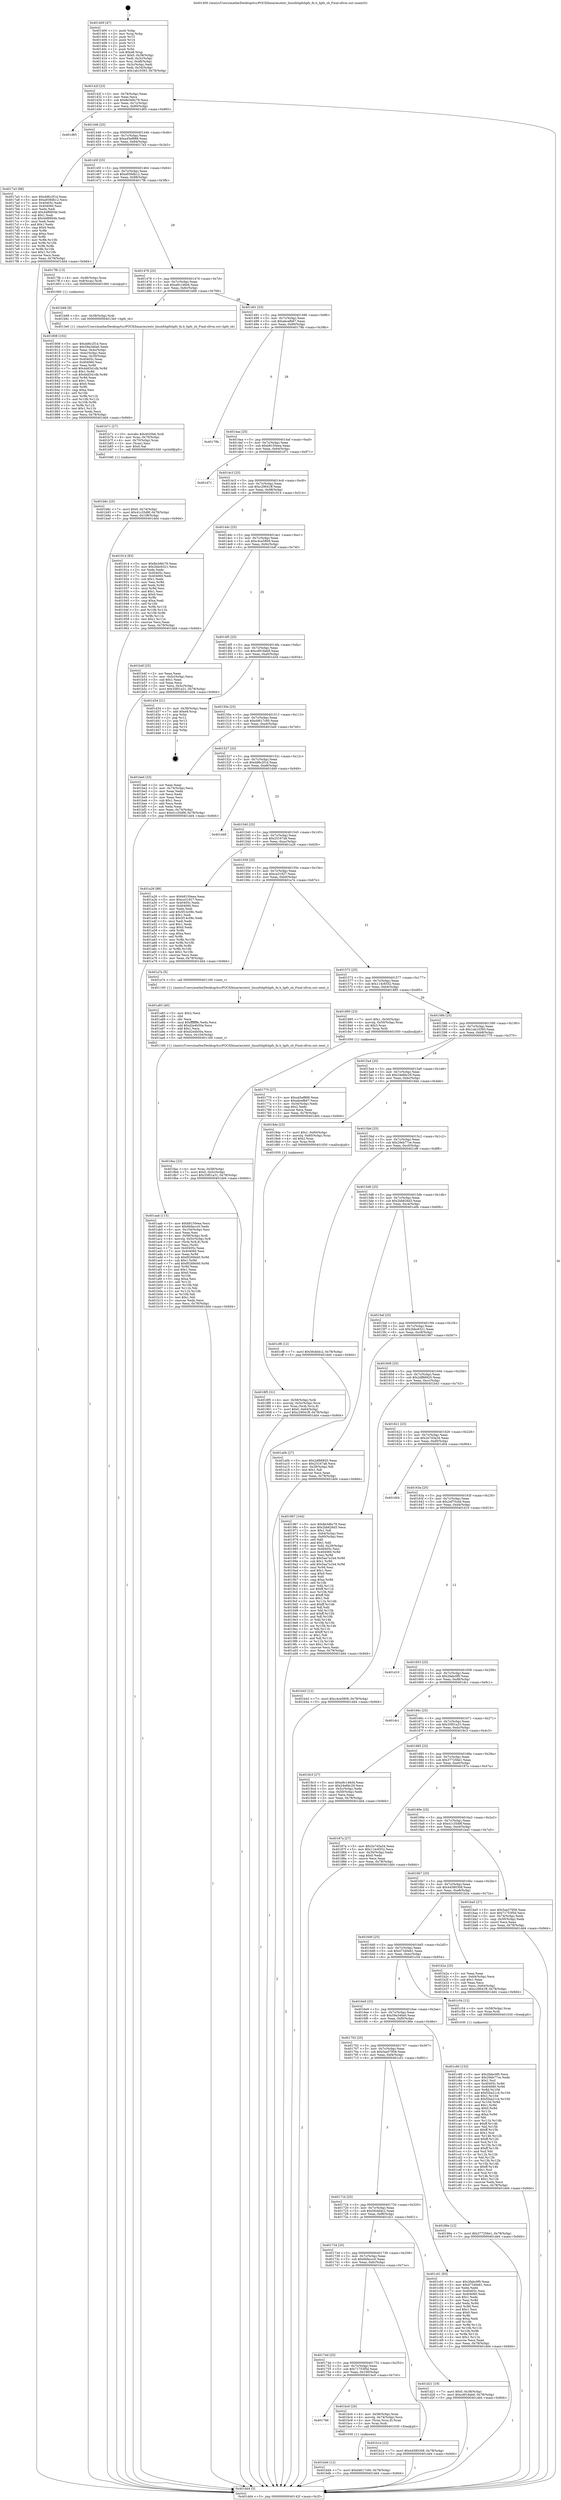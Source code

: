 digraph "0x401400" {
  label = "0x401400 (/mnt/c/Users/mathe/Desktop/tcc/POCII/binaries/extr_linuxfshpfshpfs_fn.h_hpfs_sb_Final-ollvm.out::main(0))"
  labelloc = "t"
  node[shape=record]

  Entry [label="",width=0.3,height=0.3,shape=circle,fillcolor=black,style=filled]
  "0x40142f" [label="{
     0x40142f [23]\l
     | [instrs]\l
     &nbsp;&nbsp;0x40142f \<+3\>: mov -0x78(%rbp),%eax\l
     &nbsp;&nbsp;0x401432 \<+2\>: mov %eax,%ecx\l
     &nbsp;&nbsp;0x401434 \<+6\>: sub $0x8e3d6c79,%ecx\l
     &nbsp;&nbsp;0x40143a \<+3\>: mov %eax,-0x7c(%rbp)\l
     &nbsp;&nbsp;0x40143d \<+3\>: mov %ecx,-0x80(%rbp)\l
     &nbsp;&nbsp;0x401440 \<+6\>: je 0000000000401d65 \<main+0x965\>\l
  }"]
  "0x401d65" [label="{
     0x401d65\l
  }", style=dashed]
  "0x401446" [label="{
     0x401446 [25]\l
     | [instrs]\l
     &nbsp;&nbsp;0x401446 \<+5\>: jmp 000000000040144b \<main+0x4b\>\l
     &nbsp;&nbsp;0x40144b \<+3\>: mov -0x7c(%rbp),%eax\l
     &nbsp;&nbsp;0x40144e \<+5\>: sub $0xa45ef888,%eax\l
     &nbsp;&nbsp;0x401453 \<+6\>: mov %eax,-0x84(%rbp)\l
     &nbsp;&nbsp;0x401459 \<+6\>: je 00000000004017a3 \<main+0x3a3\>\l
  }"]
  Exit [label="",width=0.3,height=0.3,shape=circle,fillcolor=black,style=filled,peripheries=2]
  "0x4017a3" [label="{
     0x4017a3 [88]\l
     | [instrs]\l
     &nbsp;&nbsp;0x4017a3 \<+5\>: mov $0xdd6c2f1d,%eax\l
     &nbsp;&nbsp;0x4017a8 \<+5\>: mov $0xa939db12,%ecx\l
     &nbsp;&nbsp;0x4017ad \<+7\>: mov 0x40405c,%edx\l
     &nbsp;&nbsp;0x4017b4 \<+7\>: mov 0x404060,%esi\l
     &nbsp;&nbsp;0x4017bb \<+2\>: mov %edx,%edi\l
     &nbsp;&nbsp;0x4017bd \<+6\>: add $0x44f6804b,%edi\l
     &nbsp;&nbsp;0x4017c3 \<+3\>: sub $0x1,%edi\l
     &nbsp;&nbsp;0x4017c6 \<+6\>: sub $0x44f6804b,%edi\l
     &nbsp;&nbsp;0x4017cc \<+3\>: imul %edi,%edx\l
     &nbsp;&nbsp;0x4017cf \<+3\>: and $0x1,%edx\l
     &nbsp;&nbsp;0x4017d2 \<+3\>: cmp $0x0,%edx\l
     &nbsp;&nbsp;0x4017d5 \<+4\>: sete %r8b\l
     &nbsp;&nbsp;0x4017d9 \<+3\>: cmp $0xa,%esi\l
     &nbsp;&nbsp;0x4017dc \<+4\>: setl %r9b\l
     &nbsp;&nbsp;0x4017e0 \<+3\>: mov %r8b,%r10b\l
     &nbsp;&nbsp;0x4017e3 \<+3\>: and %r9b,%r10b\l
     &nbsp;&nbsp;0x4017e6 \<+3\>: xor %r9b,%r8b\l
     &nbsp;&nbsp;0x4017e9 \<+3\>: or %r8b,%r10b\l
     &nbsp;&nbsp;0x4017ec \<+4\>: test $0x1,%r10b\l
     &nbsp;&nbsp;0x4017f0 \<+3\>: cmovne %ecx,%eax\l
     &nbsp;&nbsp;0x4017f3 \<+3\>: mov %eax,-0x78(%rbp)\l
     &nbsp;&nbsp;0x4017f6 \<+5\>: jmp 0000000000401dd4 \<main+0x9d4\>\l
  }"]
  "0x40145f" [label="{
     0x40145f [25]\l
     | [instrs]\l
     &nbsp;&nbsp;0x40145f \<+5\>: jmp 0000000000401464 \<main+0x64\>\l
     &nbsp;&nbsp;0x401464 \<+3\>: mov -0x7c(%rbp),%eax\l
     &nbsp;&nbsp;0x401467 \<+5\>: sub $0xa939db12,%eax\l
     &nbsp;&nbsp;0x40146c \<+6\>: mov %eax,-0x88(%rbp)\l
     &nbsp;&nbsp;0x401472 \<+6\>: je 00000000004017fb \<main+0x3fb\>\l
  }"]
  "0x401c60" [label="{
     0x401c60 [152]\l
     | [instrs]\l
     &nbsp;&nbsp;0x401c60 \<+5\>: mov $0x2fabc0f0,%ecx\l
     &nbsp;&nbsp;0x401c65 \<+5\>: mov $0x29eb77ce,%edx\l
     &nbsp;&nbsp;0x401c6a \<+3\>: mov $0x1,%sil\l
     &nbsp;&nbsp;0x401c6d \<+8\>: mov 0x40405c,%r8d\l
     &nbsp;&nbsp;0x401c75 \<+8\>: mov 0x404060,%r9d\l
     &nbsp;&nbsp;0x401c7d \<+3\>: mov %r8d,%r10d\l
     &nbsp;&nbsp;0x401c80 \<+7\>: add $0xf2ba21c4,%r10d\l
     &nbsp;&nbsp;0x401c87 \<+4\>: sub $0x1,%r10d\l
     &nbsp;&nbsp;0x401c8b \<+7\>: sub $0xf2ba21c4,%r10d\l
     &nbsp;&nbsp;0x401c92 \<+4\>: imul %r10d,%r8d\l
     &nbsp;&nbsp;0x401c96 \<+4\>: and $0x1,%r8d\l
     &nbsp;&nbsp;0x401c9a \<+4\>: cmp $0x0,%r8d\l
     &nbsp;&nbsp;0x401c9e \<+4\>: sete %r11b\l
     &nbsp;&nbsp;0x401ca2 \<+4\>: cmp $0xa,%r9d\l
     &nbsp;&nbsp;0x401ca6 \<+3\>: setl %bl\l
     &nbsp;&nbsp;0x401ca9 \<+3\>: mov %r11b,%r14b\l
     &nbsp;&nbsp;0x401cac \<+4\>: xor $0xff,%r14b\l
     &nbsp;&nbsp;0x401cb0 \<+3\>: mov %bl,%r15b\l
     &nbsp;&nbsp;0x401cb3 \<+4\>: xor $0xff,%r15b\l
     &nbsp;&nbsp;0x401cb7 \<+4\>: xor $0x1,%sil\l
     &nbsp;&nbsp;0x401cbb \<+3\>: mov %r14b,%r12b\l
     &nbsp;&nbsp;0x401cbe \<+4\>: and $0xff,%r12b\l
     &nbsp;&nbsp;0x401cc2 \<+3\>: and %sil,%r11b\l
     &nbsp;&nbsp;0x401cc5 \<+3\>: mov %r15b,%r13b\l
     &nbsp;&nbsp;0x401cc8 \<+4\>: and $0xff,%r13b\l
     &nbsp;&nbsp;0x401ccc \<+3\>: and %sil,%bl\l
     &nbsp;&nbsp;0x401ccf \<+3\>: or %r11b,%r12b\l
     &nbsp;&nbsp;0x401cd2 \<+3\>: or %bl,%r13b\l
     &nbsp;&nbsp;0x401cd5 \<+3\>: xor %r13b,%r12b\l
     &nbsp;&nbsp;0x401cd8 \<+3\>: or %r15b,%r14b\l
     &nbsp;&nbsp;0x401cdb \<+4\>: xor $0xff,%r14b\l
     &nbsp;&nbsp;0x401cdf \<+4\>: or $0x1,%sil\l
     &nbsp;&nbsp;0x401ce3 \<+3\>: and %sil,%r14b\l
     &nbsp;&nbsp;0x401ce6 \<+3\>: or %r14b,%r12b\l
     &nbsp;&nbsp;0x401ce9 \<+4\>: test $0x1,%r12b\l
     &nbsp;&nbsp;0x401ced \<+3\>: cmovne %edx,%ecx\l
     &nbsp;&nbsp;0x401cf0 \<+3\>: mov %ecx,-0x78(%rbp)\l
     &nbsp;&nbsp;0x401cf3 \<+5\>: jmp 0000000000401dd4 \<main+0x9d4\>\l
  }"]
  "0x4017fb" [label="{
     0x4017fb [13]\l
     | [instrs]\l
     &nbsp;&nbsp;0x4017fb \<+4\>: mov -0x48(%rbp),%rax\l
     &nbsp;&nbsp;0x4017ff \<+4\>: mov 0x8(%rax),%rdi\l
     &nbsp;&nbsp;0x401803 \<+5\>: call 0000000000401060 \<atoi@plt\>\l
     | [calls]\l
     &nbsp;&nbsp;0x401060 \{1\} (unknown)\l
  }"]
  "0x401478" [label="{
     0x401478 [25]\l
     | [instrs]\l
     &nbsp;&nbsp;0x401478 \<+5\>: jmp 000000000040147d \<main+0x7d\>\l
     &nbsp;&nbsp;0x40147d \<+3\>: mov -0x7c(%rbp),%eax\l
     &nbsp;&nbsp;0x401480 \<+5\>: sub $0xa9c146d4,%eax\l
     &nbsp;&nbsp;0x401485 \<+6\>: mov %eax,-0x8c(%rbp)\l
     &nbsp;&nbsp;0x40148b \<+6\>: je 0000000000401b68 \<main+0x768\>\l
  }"]
  "0x401bd4" [label="{
     0x401bd4 [12]\l
     | [instrs]\l
     &nbsp;&nbsp;0x401bd4 \<+7\>: movl $0xd4617c60,-0x78(%rbp)\l
     &nbsp;&nbsp;0x401bdb \<+5\>: jmp 0000000000401dd4 \<main+0x9d4\>\l
  }"]
  "0x401b68" [label="{
     0x401b68 [9]\l
     | [instrs]\l
     &nbsp;&nbsp;0x401b68 \<+4\>: mov -0x58(%rbp),%rdi\l
     &nbsp;&nbsp;0x401b6c \<+5\>: call 00000000004013e0 \<hpfs_sb\>\l
     | [calls]\l
     &nbsp;&nbsp;0x4013e0 \{1\} (/mnt/c/Users/mathe/Desktop/tcc/POCII/binaries/extr_linuxfshpfshpfs_fn.h_hpfs_sb_Final-ollvm.out::hpfs_sb)\l
  }"]
  "0x401491" [label="{
     0x401491 [25]\l
     | [instrs]\l
     &nbsp;&nbsp;0x401491 \<+5\>: jmp 0000000000401496 \<main+0x96\>\l
     &nbsp;&nbsp;0x401496 \<+3\>: mov -0x7c(%rbp),%eax\l
     &nbsp;&nbsp;0x401499 \<+5\>: sub $0xabcefb67,%eax\l
     &nbsp;&nbsp;0x40149e \<+6\>: mov %eax,-0x90(%rbp)\l
     &nbsp;&nbsp;0x4014a4 \<+6\>: je 000000000040178b \<main+0x38b\>\l
  }"]
  "0x401766" [label="{
     0x401766\l
  }", style=dashed]
  "0x40178b" [label="{
     0x40178b\l
  }", style=dashed]
  "0x4014aa" [label="{
     0x4014aa [25]\l
     | [instrs]\l
     &nbsp;&nbsp;0x4014aa \<+5\>: jmp 00000000004014af \<main+0xaf\>\l
     &nbsp;&nbsp;0x4014af \<+3\>: mov -0x7c(%rbp),%eax\l
     &nbsp;&nbsp;0x4014b2 \<+5\>: sub $0xb8150eea,%eax\l
     &nbsp;&nbsp;0x4014b7 \<+6\>: mov %eax,-0x94(%rbp)\l
     &nbsp;&nbsp;0x4014bd \<+6\>: je 0000000000401d71 \<main+0x971\>\l
  }"]
  "0x401bc0" [label="{
     0x401bc0 [20]\l
     | [instrs]\l
     &nbsp;&nbsp;0x401bc0 \<+4\>: mov -0x58(%rbp),%rax\l
     &nbsp;&nbsp;0x401bc4 \<+4\>: movslq -0x74(%rbp),%rcx\l
     &nbsp;&nbsp;0x401bc8 \<+4\>: mov (%rax,%rcx,8),%rax\l
     &nbsp;&nbsp;0x401bcc \<+3\>: mov %rax,%rdi\l
     &nbsp;&nbsp;0x401bcf \<+5\>: call 0000000000401030 \<free@plt\>\l
     | [calls]\l
     &nbsp;&nbsp;0x401030 \{1\} (unknown)\l
  }"]
  "0x401d71" [label="{
     0x401d71\l
  }", style=dashed]
  "0x4014c3" [label="{
     0x4014c3 [25]\l
     | [instrs]\l
     &nbsp;&nbsp;0x4014c3 \<+5\>: jmp 00000000004014c8 \<main+0xc8\>\l
     &nbsp;&nbsp;0x4014c8 \<+3\>: mov -0x7c(%rbp),%eax\l
     &nbsp;&nbsp;0x4014cb \<+5\>: sub $0xc29041ff,%eax\l
     &nbsp;&nbsp;0x4014d0 \<+6\>: mov %eax,-0x98(%rbp)\l
     &nbsp;&nbsp;0x4014d6 \<+6\>: je 0000000000401914 \<main+0x514\>\l
  }"]
  "0x401b8c" [label="{
     0x401b8c [25]\l
     | [instrs]\l
     &nbsp;&nbsp;0x401b8c \<+7\>: movl $0x0,-0x74(%rbp)\l
     &nbsp;&nbsp;0x401b93 \<+7\>: movl $0x41c35d9f,-0x78(%rbp)\l
     &nbsp;&nbsp;0x401b9a \<+6\>: mov %eax,-0x108(%rbp)\l
     &nbsp;&nbsp;0x401ba0 \<+5\>: jmp 0000000000401dd4 \<main+0x9d4\>\l
  }"]
  "0x401914" [label="{
     0x401914 [83]\l
     | [instrs]\l
     &nbsp;&nbsp;0x401914 \<+5\>: mov $0x8e3d6c79,%eax\l
     &nbsp;&nbsp;0x401919 \<+5\>: mov $0x2bbc6321,%ecx\l
     &nbsp;&nbsp;0x40191e \<+2\>: xor %edx,%edx\l
     &nbsp;&nbsp;0x401920 \<+7\>: mov 0x40405c,%esi\l
     &nbsp;&nbsp;0x401927 \<+7\>: mov 0x404060,%edi\l
     &nbsp;&nbsp;0x40192e \<+3\>: sub $0x1,%edx\l
     &nbsp;&nbsp;0x401931 \<+3\>: mov %esi,%r8d\l
     &nbsp;&nbsp;0x401934 \<+3\>: add %edx,%r8d\l
     &nbsp;&nbsp;0x401937 \<+4\>: imul %r8d,%esi\l
     &nbsp;&nbsp;0x40193b \<+3\>: and $0x1,%esi\l
     &nbsp;&nbsp;0x40193e \<+3\>: cmp $0x0,%esi\l
     &nbsp;&nbsp;0x401941 \<+4\>: sete %r9b\l
     &nbsp;&nbsp;0x401945 \<+3\>: cmp $0xa,%edi\l
     &nbsp;&nbsp;0x401948 \<+4\>: setl %r10b\l
     &nbsp;&nbsp;0x40194c \<+3\>: mov %r9b,%r11b\l
     &nbsp;&nbsp;0x40194f \<+3\>: and %r10b,%r11b\l
     &nbsp;&nbsp;0x401952 \<+3\>: xor %r10b,%r9b\l
     &nbsp;&nbsp;0x401955 \<+3\>: or %r9b,%r11b\l
     &nbsp;&nbsp;0x401958 \<+4\>: test $0x1,%r11b\l
     &nbsp;&nbsp;0x40195c \<+3\>: cmovne %ecx,%eax\l
     &nbsp;&nbsp;0x40195f \<+3\>: mov %eax,-0x78(%rbp)\l
     &nbsp;&nbsp;0x401962 \<+5\>: jmp 0000000000401dd4 \<main+0x9d4\>\l
  }"]
  "0x4014dc" [label="{
     0x4014dc [25]\l
     | [instrs]\l
     &nbsp;&nbsp;0x4014dc \<+5\>: jmp 00000000004014e1 \<main+0xe1\>\l
     &nbsp;&nbsp;0x4014e1 \<+3\>: mov -0x7c(%rbp),%eax\l
     &nbsp;&nbsp;0x4014e4 \<+5\>: sub $0xc4ce5809,%eax\l
     &nbsp;&nbsp;0x4014e9 \<+6\>: mov %eax,-0x9c(%rbp)\l
     &nbsp;&nbsp;0x4014ef \<+6\>: je 0000000000401b4f \<main+0x74f\>\l
  }"]
  "0x401b71" [label="{
     0x401b71 [27]\l
     | [instrs]\l
     &nbsp;&nbsp;0x401b71 \<+10\>: movabs $0x4020b6,%rdi\l
     &nbsp;&nbsp;0x401b7b \<+4\>: mov %rax,-0x70(%rbp)\l
     &nbsp;&nbsp;0x401b7f \<+4\>: mov -0x70(%rbp),%rax\l
     &nbsp;&nbsp;0x401b83 \<+2\>: mov (%rax),%esi\l
     &nbsp;&nbsp;0x401b85 \<+2\>: mov $0x0,%al\l
     &nbsp;&nbsp;0x401b87 \<+5\>: call 0000000000401040 \<printf@plt\>\l
     | [calls]\l
     &nbsp;&nbsp;0x401040 \{1\} (unknown)\l
  }"]
  "0x401b4f" [label="{
     0x401b4f [25]\l
     | [instrs]\l
     &nbsp;&nbsp;0x401b4f \<+2\>: xor %eax,%eax\l
     &nbsp;&nbsp;0x401b51 \<+3\>: mov -0x5c(%rbp),%ecx\l
     &nbsp;&nbsp;0x401b54 \<+3\>: sub $0x1,%eax\l
     &nbsp;&nbsp;0x401b57 \<+2\>: sub %eax,%ecx\l
     &nbsp;&nbsp;0x401b59 \<+3\>: mov %ecx,-0x5c(%rbp)\l
     &nbsp;&nbsp;0x401b5c \<+7\>: movl $0x35f01a31,-0x78(%rbp)\l
     &nbsp;&nbsp;0x401b63 \<+5\>: jmp 0000000000401dd4 \<main+0x9d4\>\l
  }"]
  "0x4014f5" [label="{
     0x4014f5 [25]\l
     | [instrs]\l
     &nbsp;&nbsp;0x4014f5 \<+5\>: jmp 00000000004014fa \<main+0xfa\>\l
     &nbsp;&nbsp;0x4014fa \<+3\>: mov -0x7c(%rbp),%eax\l
     &nbsp;&nbsp;0x4014fd \<+5\>: sub $0xcd918ab9,%eax\l
     &nbsp;&nbsp;0x401502 \<+6\>: mov %eax,-0xa0(%rbp)\l
     &nbsp;&nbsp;0x401508 \<+6\>: je 0000000000401d34 \<main+0x934\>\l
  }"]
  "0x40174d" [label="{
     0x40174d [25]\l
     | [instrs]\l
     &nbsp;&nbsp;0x40174d \<+5\>: jmp 0000000000401752 \<main+0x352\>\l
     &nbsp;&nbsp;0x401752 \<+3\>: mov -0x7c(%rbp),%eax\l
     &nbsp;&nbsp;0x401755 \<+5\>: sub $0x71753f5d,%eax\l
     &nbsp;&nbsp;0x40175a \<+6\>: mov %eax,-0x100(%rbp)\l
     &nbsp;&nbsp;0x401760 \<+6\>: je 0000000000401bc0 \<main+0x7c0\>\l
  }"]
  "0x401d34" [label="{
     0x401d34 [21]\l
     | [instrs]\l
     &nbsp;&nbsp;0x401d34 \<+3\>: mov -0x38(%rbp),%eax\l
     &nbsp;&nbsp;0x401d37 \<+7\>: add $0xe8,%rsp\l
     &nbsp;&nbsp;0x401d3e \<+1\>: pop %rbx\l
     &nbsp;&nbsp;0x401d3f \<+2\>: pop %r12\l
     &nbsp;&nbsp;0x401d41 \<+2\>: pop %r13\l
     &nbsp;&nbsp;0x401d43 \<+2\>: pop %r14\l
     &nbsp;&nbsp;0x401d45 \<+2\>: pop %r15\l
     &nbsp;&nbsp;0x401d47 \<+1\>: pop %rbp\l
     &nbsp;&nbsp;0x401d48 \<+1\>: ret\l
  }"]
  "0x40150e" [label="{
     0x40150e [25]\l
     | [instrs]\l
     &nbsp;&nbsp;0x40150e \<+5\>: jmp 0000000000401513 \<main+0x113\>\l
     &nbsp;&nbsp;0x401513 \<+3\>: mov -0x7c(%rbp),%eax\l
     &nbsp;&nbsp;0x401516 \<+5\>: sub $0xd4617c60,%eax\l
     &nbsp;&nbsp;0x40151b \<+6\>: mov %eax,-0xa4(%rbp)\l
     &nbsp;&nbsp;0x401521 \<+6\>: je 0000000000401be0 \<main+0x7e0\>\l
  }"]
  "0x401b1e" [label="{
     0x401b1e [12]\l
     | [instrs]\l
     &nbsp;&nbsp;0x401b1e \<+7\>: movl $0x44580308,-0x78(%rbp)\l
     &nbsp;&nbsp;0x401b25 \<+5\>: jmp 0000000000401dd4 \<main+0x9d4\>\l
  }"]
  "0x401be0" [label="{
     0x401be0 [33]\l
     | [instrs]\l
     &nbsp;&nbsp;0x401be0 \<+2\>: xor %eax,%eax\l
     &nbsp;&nbsp;0x401be2 \<+3\>: mov -0x74(%rbp),%ecx\l
     &nbsp;&nbsp;0x401be5 \<+2\>: mov %eax,%edx\l
     &nbsp;&nbsp;0x401be7 \<+2\>: sub %ecx,%edx\l
     &nbsp;&nbsp;0x401be9 \<+2\>: mov %eax,%ecx\l
     &nbsp;&nbsp;0x401beb \<+3\>: sub $0x1,%ecx\l
     &nbsp;&nbsp;0x401bee \<+2\>: add %ecx,%edx\l
     &nbsp;&nbsp;0x401bf0 \<+2\>: sub %edx,%eax\l
     &nbsp;&nbsp;0x401bf2 \<+3\>: mov %eax,-0x74(%rbp)\l
     &nbsp;&nbsp;0x401bf5 \<+7\>: movl $0x41c35d9f,-0x78(%rbp)\l
     &nbsp;&nbsp;0x401bfc \<+5\>: jmp 0000000000401dd4 \<main+0x9d4\>\l
  }"]
  "0x401527" [label="{
     0x401527 [25]\l
     | [instrs]\l
     &nbsp;&nbsp;0x401527 \<+5\>: jmp 000000000040152c \<main+0x12c\>\l
     &nbsp;&nbsp;0x40152c \<+3\>: mov -0x7c(%rbp),%eax\l
     &nbsp;&nbsp;0x40152f \<+5\>: sub $0xdd6c2f1d,%eax\l
     &nbsp;&nbsp;0x401534 \<+6\>: mov %eax,-0xa8(%rbp)\l
     &nbsp;&nbsp;0x40153a \<+6\>: je 0000000000401d49 \<main+0x949\>\l
  }"]
  "0x401734" [label="{
     0x401734 [25]\l
     | [instrs]\l
     &nbsp;&nbsp;0x401734 \<+5\>: jmp 0000000000401739 \<main+0x339\>\l
     &nbsp;&nbsp;0x401739 \<+3\>: mov -0x7c(%rbp),%eax\l
     &nbsp;&nbsp;0x40173c \<+5\>: sub $0x6bfaccc0,%eax\l
     &nbsp;&nbsp;0x401741 \<+6\>: mov %eax,-0xfc(%rbp)\l
     &nbsp;&nbsp;0x401747 \<+6\>: je 0000000000401b1e \<main+0x71e\>\l
  }"]
  "0x401d49" [label="{
     0x401d49\l
  }", style=dashed]
  "0x401540" [label="{
     0x401540 [25]\l
     | [instrs]\l
     &nbsp;&nbsp;0x401540 \<+5\>: jmp 0000000000401545 \<main+0x145\>\l
     &nbsp;&nbsp;0x401545 \<+3\>: mov -0x7c(%rbp),%eax\l
     &nbsp;&nbsp;0x401548 \<+5\>: sub $0x25167a8,%eax\l
     &nbsp;&nbsp;0x40154d \<+6\>: mov %eax,-0xac(%rbp)\l
     &nbsp;&nbsp;0x401553 \<+6\>: je 0000000000401a26 \<main+0x626\>\l
  }"]
  "0x401d21" [label="{
     0x401d21 [19]\l
     | [instrs]\l
     &nbsp;&nbsp;0x401d21 \<+7\>: movl $0x0,-0x38(%rbp)\l
     &nbsp;&nbsp;0x401d28 \<+7\>: movl $0xcd918ab9,-0x78(%rbp)\l
     &nbsp;&nbsp;0x401d2f \<+5\>: jmp 0000000000401dd4 \<main+0x9d4\>\l
  }"]
  "0x401a26" [label="{
     0x401a26 [88]\l
     | [instrs]\l
     &nbsp;&nbsp;0x401a26 \<+5\>: mov $0xb8150eea,%eax\l
     &nbsp;&nbsp;0x401a2b \<+5\>: mov $0xca31927,%ecx\l
     &nbsp;&nbsp;0x401a30 \<+7\>: mov 0x40405c,%edx\l
     &nbsp;&nbsp;0x401a37 \<+7\>: mov 0x404060,%esi\l
     &nbsp;&nbsp;0x401a3e \<+2\>: mov %edx,%edi\l
     &nbsp;&nbsp;0x401a40 \<+6\>: add $0x5f14c08c,%edi\l
     &nbsp;&nbsp;0x401a46 \<+3\>: sub $0x1,%edi\l
     &nbsp;&nbsp;0x401a49 \<+6\>: sub $0x5f14c08c,%edi\l
     &nbsp;&nbsp;0x401a4f \<+3\>: imul %edi,%edx\l
     &nbsp;&nbsp;0x401a52 \<+3\>: and $0x1,%edx\l
     &nbsp;&nbsp;0x401a55 \<+3\>: cmp $0x0,%edx\l
     &nbsp;&nbsp;0x401a58 \<+4\>: sete %r8b\l
     &nbsp;&nbsp;0x401a5c \<+3\>: cmp $0xa,%esi\l
     &nbsp;&nbsp;0x401a5f \<+4\>: setl %r9b\l
     &nbsp;&nbsp;0x401a63 \<+3\>: mov %r8b,%r10b\l
     &nbsp;&nbsp;0x401a66 \<+3\>: and %r9b,%r10b\l
     &nbsp;&nbsp;0x401a69 \<+3\>: xor %r9b,%r8b\l
     &nbsp;&nbsp;0x401a6c \<+3\>: or %r8b,%r10b\l
     &nbsp;&nbsp;0x401a6f \<+4\>: test $0x1,%r10b\l
     &nbsp;&nbsp;0x401a73 \<+3\>: cmovne %ecx,%eax\l
     &nbsp;&nbsp;0x401a76 \<+3\>: mov %eax,-0x78(%rbp)\l
     &nbsp;&nbsp;0x401a79 \<+5\>: jmp 0000000000401dd4 \<main+0x9d4\>\l
  }"]
  "0x401559" [label="{
     0x401559 [25]\l
     | [instrs]\l
     &nbsp;&nbsp;0x401559 \<+5\>: jmp 000000000040155e \<main+0x15e\>\l
     &nbsp;&nbsp;0x40155e \<+3\>: mov -0x7c(%rbp),%eax\l
     &nbsp;&nbsp;0x401561 \<+5\>: sub $0xca31927,%eax\l
     &nbsp;&nbsp;0x401566 \<+6\>: mov %eax,-0xb0(%rbp)\l
     &nbsp;&nbsp;0x40156c \<+6\>: je 0000000000401a7e \<main+0x67e\>\l
  }"]
  "0x40171b" [label="{
     0x40171b [25]\l
     | [instrs]\l
     &nbsp;&nbsp;0x40171b \<+5\>: jmp 0000000000401720 \<main+0x320\>\l
     &nbsp;&nbsp;0x401720 \<+3\>: mov -0x7c(%rbp),%eax\l
     &nbsp;&nbsp;0x401723 \<+5\>: sub $0x5fcdd4c2,%eax\l
     &nbsp;&nbsp;0x401728 \<+6\>: mov %eax,-0xf8(%rbp)\l
     &nbsp;&nbsp;0x40172e \<+6\>: je 0000000000401d21 \<main+0x921\>\l
  }"]
  "0x401a7e" [label="{
     0x401a7e [5]\l
     | [instrs]\l
     &nbsp;&nbsp;0x401a7e \<+5\>: call 0000000000401160 \<next_i\>\l
     | [calls]\l
     &nbsp;&nbsp;0x401160 \{1\} (/mnt/c/Users/mathe/Desktop/tcc/POCII/binaries/extr_linuxfshpfshpfs_fn.h_hpfs_sb_Final-ollvm.out::next_i)\l
  }"]
  "0x401572" [label="{
     0x401572 [25]\l
     | [instrs]\l
     &nbsp;&nbsp;0x401572 \<+5\>: jmp 0000000000401577 \<main+0x177\>\l
     &nbsp;&nbsp;0x401577 \<+3\>: mov -0x7c(%rbp),%eax\l
     &nbsp;&nbsp;0x40157a \<+5\>: sub $0x114c6552,%eax\l
     &nbsp;&nbsp;0x40157f \<+6\>: mov %eax,-0xb4(%rbp)\l
     &nbsp;&nbsp;0x401585 \<+6\>: je 0000000000401895 \<main+0x495\>\l
  }"]
  "0x401c01" [label="{
     0x401c01 [83]\l
     | [instrs]\l
     &nbsp;&nbsp;0x401c01 \<+5\>: mov $0x2fabc0f0,%eax\l
     &nbsp;&nbsp;0x401c06 \<+5\>: mov $0x47340e61,%ecx\l
     &nbsp;&nbsp;0x401c0b \<+2\>: xor %edx,%edx\l
     &nbsp;&nbsp;0x401c0d \<+7\>: mov 0x40405c,%esi\l
     &nbsp;&nbsp;0x401c14 \<+7\>: mov 0x404060,%edi\l
     &nbsp;&nbsp;0x401c1b \<+3\>: sub $0x1,%edx\l
     &nbsp;&nbsp;0x401c1e \<+3\>: mov %esi,%r8d\l
     &nbsp;&nbsp;0x401c21 \<+3\>: add %edx,%r8d\l
     &nbsp;&nbsp;0x401c24 \<+4\>: imul %r8d,%esi\l
     &nbsp;&nbsp;0x401c28 \<+3\>: and $0x1,%esi\l
     &nbsp;&nbsp;0x401c2b \<+3\>: cmp $0x0,%esi\l
     &nbsp;&nbsp;0x401c2e \<+4\>: sete %r9b\l
     &nbsp;&nbsp;0x401c32 \<+3\>: cmp $0xa,%edi\l
     &nbsp;&nbsp;0x401c35 \<+4\>: setl %r10b\l
     &nbsp;&nbsp;0x401c39 \<+3\>: mov %r9b,%r11b\l
     &nbsp;&nbsp;0x401c3c \<+3\>: and %r10b,%r11b\l
     &nbsp;&nbsp;0x401c3f \<+3\>: xor %r10b,%r9b\l
     &nbsp;&nbsp;0x401c42 \<+3\>: or %r9b,%r11b\l
     &nbsp;&nbsp;0x401c45 \<+4\>: test $0x1,%r11b\l
     &nbsp;&nbsp;0x401c49 \<+3\>: cmovne %ecx,%eax\l
     &nbsp;&nbsp;0x401c4c \<+3\>: mov %eax,-0x78(%rbp)\l
     &nbsp;&nbsp;0x401c4f \<+5\>: jmp 0000000000401dd4 \<main+0x9d4\>\l
  }"]
  "0x401895" [label="{
     0x401895 [23]\l
     | [instrs]\l
     &nbsp;&nbsp;0x401895 \<+7\>: movl $0x1,-0x50(%rbp)\l
     &nbsp;&nbsp;0x40189c \<+4\>: movslq -0x50(%rbp),%rax\l
     &nbsp;&nbsp;0x4018a0 \<+4\>: shl $0x3,%rax\l
     &nbsp;&nbsp;0x4018a4 \<+3\>: mov %rax,%rdi\l
     &nbsp;&nbsp;0x4018a7 \<+5\>: call 0000000000401050 \<malloc@plt\>\l
     | [calls]\l
     &nbsp;&nbsp;0x401050 \{1\} (unknown)\l
  }"]
  "0x40158b" [label="{
     0x40158b [25]\l
     | [instrs]\l
     &nbsp;&nbsp;0x40158b \<+5\>: jmp 0000000000401590 \<main+0x190\>\l
     &nbsp;&nbsp;0x401590 \<+3\>: mov -0x7c(%rbp),%eax\l
     &nbsp;&nbsp;0x401593 \<+5\>: sub $0x1ab10393,%eax\l
     &nbsp;&nbsp;0x401598 \<+6\>: mov %eax,-0xb8(%rbp)\l
     &nbsp;&nbsp;0x40159e \<+6\>: je 0000000000401770 \<main+0x370\>\l
  }"]
  "0x401aab" [label="{
     0x401aab [115]\l
     | [instrs]\l
     &nbsp;&nbsp;0x401aab \<+5\>: mov $0xb8150eea,%ecx\l
     &nbsp;&nbsp;0x401ab0 \<+5\>: mov $0x6bfaccc0,%edx\l
     &nbsp;&nbsp;0x401ab5 \<+6\>: mov -0x104(%rbp),%esi\l
     &nbsp;&nbsp;0x401abb \<+3\>: imul %eax,%esi\l
     &nbsp;&nbsp;0x401abe \<+4\>: mov -0x58(%rbp),%rdi\l
     &nbsp;&nbsp;0x401ac2 \<+4\>: movslq -0x5c(%rbp),%r8\l
     &nbsp;&nbsp;0x401ac6 \<+4\>: mov (%rdi,%r8,8),%rdi\l
     &nbsp;&nbsp;0x401aca \<+2\>: mov %esi,(%rdi)\l
     &nbsp;&nbsp;0x401acc \<+7\>: mov 0x40405c,%eax\l
     &nbsp;&nbsp;0x401ad3 \<+7\>: mov 0x404060,%esi\l
     &nbsp;&nbsp;0x401ada \<+3\>: mov %eax,%r9d\l
     &nbsp;&nbsp;0x401add \<+7\>: sub $0xf0269d40,%r9d\l
     &nbsp;&nbsp;0x401ae4 \<+4\>: sub $0x1,%r9d\l
     &nbsp;&nbsp;0x401ae8 \<+7\>: add $0xf0269d40,%r9d\l
     &nbsp;&nbsp;0x401aef \<+4\>: imul %r9d,%eax\l
     &nbsp;&nbsp;0x401af3 \<+3\>: and $0x1,%eax\l
     &nbsp;&nbsp;0x401af6 \<+3\>: cmp $0x0,%eax\l
     &nbsp;&nbsp;0x401af9 \<+4\>: sete %r10b\l
     &nbsp;&nbsp;0x401afd \<+3\>: cmp $0xa,%esi\l
     &nbsp;&nbsp;0x401b00 \<+4\>: setl %r11b\l
     &nbsp;&nbsp;0x401b04 \<+3\>: mov %r10b,%bl\l
     &nbsp;&nbsp;0x401b07 \<+3\>: and %r11b,%bl\l
     &nbsp;&nbsp;0x401b0a \<+3\>: xor %r11b,%r10b\l
     &nbsp;&nbsp;0x401b0d \<+3\>: or %r10b,%bl\l
     &nbsp;&nbsp;0x401b10 \<+3\>: test $0x1,%bl\l
     &nbsp;&nbsp;0x401b13 \<+3\>: cmovne %edx,%ecx\l
     &nbsp;&nbsp;0x401b16 \<+3\>: mov %ecx,-0x78(%rbp)\l
     &nbsp;&nbsp;0x401b19 \<+5\>: jmp 0000000000401dd4 \<main+0x9d4\>\l
  }"]
  "0x401770" [label="{
     0x401770 [27]\l
     | [instrs]\l
     &nbsp;&nbsp;0x401770 \<+5\>: mov $0xa45ef888,%eax\l
     &nbsp;&nbsp;0x401775 \<+5\>: mov $0xabcefb67,%ecx\l
     &nbsp;&nbsp;0x40177a \<+3\>: mov -0x34(%rbp),%edx\l
     &nbsp;&nbsp;0x40177d \<+3\>: cmp $0x2,%edx\l
     &nbsp;&nbsp;0x401780 \<+3\>: cmovne %ecx,%eax\l
     &nbsp;&nbsp;0x401783 \<+3\>: mov %eax,-0x78(%rbp)\l
     &nbsp;&nbsp;0x401786 \<+5\>: jmp 0000000000401dd4 \<main+0x9d4\>\l
  }"]
  "0x4015a4" [label="{
     0x4015a4 [25]\l
     | [instrs]\l
     &nbsp;&nbsp;0x4015a4 \<+5\>: jmp 00000000004015a9 \<main+0x1a9\>\l
     &nbsp;&nbsp;0x4015a9 \<+3\>: mov -0x7c(%rbp),%eax\l
     &nbsp;&nbsp;0x4015ac \<+5\>: sub $0x24e6bc29,%eax\l
     &nbsp;&nbsp;0x4015b1 \<+6\>: mov %eax,-0xbc(%rbp)\l
     &nbsp;&nbsp;0x4015b7 \<+6\>: je 00000000004018de \<main+0x4de\>\l
  }"]
  "0x401dd4" [label="{
     0x401dd4 [5]\l
     | [instrs]\l
     &nbsp;&nbsp;0x401dd4 \<+5\>: jmp 000000000040142f \<main+0x2f\>\l
  }"]
  "0x401400" [label="{
     0x401400 [47]\l
     | [instrs]\l
     &nbsp;&nbsp;0x401400 \<+1\>: push %rbp\l
     &nbsp;&nbsp;0x401401 \<+3\>: mov %rsp,%rbp\l
     &nbsp;&nbsp;0x401404 \<+2\>: push %r15\l
     &nbsp;&nbsp;0x401406 \<+2\>: push %r14\l
     &nbsp;&nbsp;0x401408 \<+2\>: push %r13\l
     &nbsp;&nbsp;0x40140a \<+2\>: push %r12\l
     &nbsp;&nbsp;0x40140c \<+1\>: push %rbx\l
     &nbsp;&nbsp;0x40140d \<+7\>: sub $0xe8,%rsp\l
     &nbsp;&nbsp;0x401414 \<+7\>: movl $0x0,-0x38(%rbp)\l
     &nbsp;&nbsp;0x40141b \<+3\>: mov %edi,-0x3c(%rbp)\l
     &nbsp;&nbsp;0x40141e \<+4\>: mov %rsi,-0x48(%rbp)\l
     &nbsp;&nbsp;0x401422 \<+3\>: mov -0x3c(%rbp),%edi\l
     &nbsp;&nbsp;0x401425 \<+3\>: mov %edi,-0x34(%rbp)\l
     &nbsp;&nbsp;0x401428 \<+7\>: movl $0x1ab10393,-0x78(%rbp)\l
  }"]
  "0x401808" [label="{
     0x401808 [102]\l
     | [instrs]\l
     &nbsp;&nbsp;0x401808 \<+5\>: mov $0xdd6c2f1d,%ecx\l
     &nbsp;&nbsp;0x40180d \<+5\>: mov $0x59a346a0,%edx\l
     &nbsp;&nbsp;0x401812 \<+3\>: mov %eax,-0x4c(%rbp)\l
     &nbsp;&nbsp;0x401815 \<+3\>: mov -0x4c(%rbp),%eax\l
     &nbsp;&nbsp;0x401818 \<+3\>: mov %eax,-0x30(%rbp)\l
     &nbsp;&nbsp;0x40181b \<+7\>: mov 0x40405c,%eax\l
     &nbsp;&nbsp;0x401822 \<+7\>: mov 0x404060,%esi\l
     &nbsp;&nbsp;0x401829 \<+3\>: mov %eax,%r8d\l
     &nbsp;&nbsp;0x40182c \<+7\>: add $0x4dd341db,%r8d\l
     &nbsp;&nbsp;0x401833 \<+4\>: sub $0x1,%r8d\l
     &nbsp;&nbsp;0x401837 \<+7\>: sub $0x4dd341db,%r8d\l
     &nbsp;&nbsp;0x40183e \<+4\>: imul %r8d,%eax\l
     &nbsp;&nbsp;0x401842 \<+3\>: and $0x1,%eax\l
     &nbsp;&nbsp;0x401845 \<+3\>: cmp $0x0,%eax\l
     &nbsp;&nbsp;0x401848 \<+4\>: sete %r9b\l
     &nbsp;&nbsp;0x40184c \<+3\>: cmp $0xa,%esi\l
     &nbsp;&nbsp;0x40184f \<+4\>: setl %r10b\l
     &nbsp;&nbsp;0x401853 \<+3\>: mov %r9b,%r11b\l
     &nbsp;&nbsp;0x401856 \<+3\>: and %r10b,%r11b\l
     &nbsp;&nbsp;0x401859 \<+3\>: xor %r10b,%r9b\l
     &nbsp;&nbsp;0x40185c \<+3\>: or %r9b,%r11b\l
     &nbsp;&nbsp;0x40185f \<+4\>: test $0x1,%r11b\l
     &nbsp;&nbsp;0x401863 \<+3\>: cmovne %edx,%ecx\l
     &nbsp;&nbsp;0x401866 \<+3\>: mov %ecx,-0x78(%rbp)\l
     &nbsp;&nbsp;0x401869 \<+5\>: jmp 0000000000401dd4 \<main+0x9d4\>\l
  }"]
  "0x401a83" [label="{
     0x401a83 [40]\l
     | [instrs]\l
     &nbsp;&nbsp;0x401a83 \<+5\>: mov $0x2,%ecx\l
     &nbsp;&nbsp;0x401a88 \<+1\>: cltd\l
     &nbsp;&nbsp;0x401a89 \<+2\>: idiv %ecx\l
     &nbsp;&nbsp;0x401a8b \<+6\>: imul $0xfffffffe,%edx,%ecx\l
     &nbsp;&nbsp;0x401a91 \<+6\>: add $0xd2e4b50a,%ecx\l
     &nbsp;&nbsp;0x401a97 \<+3\>: add $0x1,%ecx\l
     &nbsp;&nbsp;0x401a9a \<+6\>: sub $0xd2e4b50a,%ecx\l
     &nbsp;&nbsp;0x401aa0 \<+6\>: mov %ecx,-0x104(%rbp)\l
     &nbsp;&nbsp;0x401aa6 \<+5\>: call 0000000000401160 \<next_i\>\l
     | [calls]\l
     &nbsp;&nbsp;0x401160 \{1\} (/mnt/c/Users/mathe/Desktop/tcc/POCII/binaries/extr_linuxfshpfshpfs_fn.h_hpfs_sb_Final-ollvm.out::next_i)\l
  }"]
  "0x4018de" [label="{
     0x4018de [23]\l
     | [instrs]\l
     &nbsp;&nbsp;0x4018de \<+7\>: movl $0x1,-0x60(%rbp)\l
     &nbsp;&nbsp;0x4018e5 \<+4\>: movslq -0x60(%rbp),%rax\l
     &nbsp;&nbsp;0x4018e9 \<+4\>: shl $0x2,%rax\l
     &nbsp;&nbsp;0x4018ed \<+3\>: mov %rax,%rdi\l
     &nbsp;&nbsp;0x4018f0 \<+5\>: call 0000000000401050 \<malloc@plt\>\l
     | [calls]\l
     &nbsp;&nbsp;0x401050 \{1\} (unknown)\l
  }"]
  "0x4015bd" [label="{
     0x4015bd [25]\l
     | [instrs]\l
     &nbsp;&nbsp;0x4015bd \<+5\>: jmp 00000000004015c2 \<main+0x1c2\>\l
     &nbsp;&nbsp;0x4015c2 \<+3\>: mov -0x7c(%rbp),%eax\l
     &nbsp;&nbsp;0x4015c5 \<+5\>: sub $0x29eb77ce,%eax\l
     &nbsp;&nbsp;0x4015ca \<+6\>: mov %eax,-0xc0(%rbp)\l
     &nbsp;&nbsp;0x4015d0 \<+6\>: je 0000000000401cf8 \<main+0x8f8\>\l
  }"]
  "0x4018f5" [label="{
     0x4018f5 [31]\l
     | [instrs]\l
     &nbsp;&nbsp;0x4018f5 \<+4\>: mov -0x58(%rbp),%rdi\l
     &nbsp;&nbsp;0x4018f9 \<+4\>: movslq -0x5c(%rbp),%rcx\l
     &nbsp;&nbsp;0x4018fd \<+4\>: mov %rax,(%rdi,%rcx,8)\l
     &nbsp;&nbsp;0x401901 \<+7\>: movl $0x0,-0x64(%rbp)\l
     &nbsp;&nbsp;0x401908 \<+7\>: movl $0xc29041ff,-0x78(%rbp)\l
     &nbsp;&nbsp;0x40190f \<+5\>: jmp 0000000000401dd4 \<main+0x9d4\>\l
  }"]
  "0x401cf8" [label="{
     0x401cf8 [12]\l
     | [instrs]\l
     &nbsp;&nbsp;0x401cf8 \<+7\>: movl $0x5fcdd4c2,-0x78(%rbp)\l
     &nbsp;&nbsp;0x401cff \<+5\>: jmp 0000000000401dd4 \<main+0x9d4\>\l
  }"]
  "0x4015d6" [label="{
     0x4015d6 [25]\l
     | [instrs]\l
     &nbsp;&nbsp;0x4015d6 \<+5\>: jmp 00000000004015db \<main+0x1db\>\l
     &nbsp;&nbsp;0x4015db \<+3\>: mov -0x7c(%rbp),%eax\l
     &nbsp;&nbsp;0x4015de \<+5\>: sub $0x2bb626d3,%eax\l
     &nbsp;&nbsp;0x4015e3 \<+6\>: mov %eax,-0xc4(%rbp)\l
     &nbsp;&nbsp;0x4015e9 \<+6\>: je 0000000000401a0b \<main+0x60b\>\l
  }"]
  "0x4018ac" [label="{
     0x4018ac [23]\l
     | [instrs]\l
     &nbsp;&nbsp;0x4018ac \<+4\>: mov %rax,-0x58(%rbp)\l
     &nbsp;&nbsp;0x4018b0 \<+7\>: movl $0x0,-0x5c(%rbp)\l
     &nbsp;&nbsp;0x4018b7 \<+7\>: movl $0x35f01a31,-0x78(%rbp)\l
     &nbsp;&nbsp;0x4018be \<+5\>: jmp 0000000000401dd4 \<main+0x9d4\>\l
  }"]
  "0x401a0b" [label="{
     0x401a0b [27]\l
     | [instrs]\l
     &nbsp;&nbsp;0x401a0b \<+5\>: mov $0x2df66820,%eax\l
     &nbsp;&nbsp;0x401a10 \<+5\>: mov $0x25167a8,%ecx\l
     &nbsp;&nbsp;0x401a15 \<+3\>: mov -0x29(%rbp),%dl\l
     &nbsp;&nbsp;0x401a18 \<+3\>: test $0x1,%dl\l
     &nbsp;&nbsp;0x401a1b \<+3\>: cmovne %ecx,%eax\l
     &nbsp;&nbsp;0x401a1e \<+3\>: mov %eax,-0x78(%rbp)\l
     &nbsp;&nbsp;0x401a21 \<+5\>: jmp 0000000000401dd4 \<main+0x9d4\>\l
  }"]
  "0x4015ef" [label="{
     0x4015ef [25]\l
     | [instrs]\l
     &nbsp;&nbsp;0x4015ef \<+5\>: jmp 00000000004015f4 \<main+0x1f4\>\l
     &nbsp;&nbsp;0x4015f4 \<+3\>: mov -0x7c(%rbp),%eax\l
     &nbsp;&nbsp;0x4015f7 \<+5\>: sub $0x2bbc6321,%eax\l
     &nbsp;&nbsp;0x4015fc \<+6\>: mov %eax,-0xc8(%rbp)\l
     &nbsp;&nbsp;0x401602 \<+6\>: je 0000000000401967 \<main+0x567\>\l
  }"]
  "0x401702" [label="{
     0x401702 [25]\l
     | [instrs]\l
     &nbsp;&nbsp;0x401702 \<+5\>: jmp 0000000000401707 \<main+0x307\>\l
     &nbsp;&nbsp;0x401707 \<+3\>: mov -0x7c(%rbp),%eax\l
     &nbsp;&nbsp;0x40170a \<+5\>: sub $0x5aa57958,%eax\l
     &nbsp;&nbsp;0x40170f \<+6\>: mov %eax,-0xf4(%rbp)\l
     &nbsp;&nbsp;0x401715 \<+6\>: je 0000000000401c01 \<main+0x801\>\l
  }"]
  "0x401967" [label="{
     0x401967 [164]\l
     | [instrs]\l
     &nbsp;&nbsp;0x401967 \<+5\>: mov $0x8e3d6c79,%eax\l
     &nbsp;&nbsp;0x40196c \<+5\>: mov $0x2bb626d3,%ecx\l
     &nbsp;&nbsp;0x401971 \<+2\>: mov $0x1,%dl\l
     &nbsp;&nbsp;0x401973 \<+3\>: mov -0x64(%rbp),%esi\l
     &nbsp;&nbsp;0x401976 \<+3\>: cmp -0x60(%rbp),%esi\l
     &nbsp;&nbsp;0x401979 \<+4\>: setl %dil\l
     &nbsp;&nbsp;0x40197d \<+4\>: and $0x1,%dil\l
     &nbsp;&nbsp;0x401981 \<+4\>: mov %dil,-0x29(%rbp)\l
     &nbsp;&nbsp;0x401985 \<+7\>: mov 0x40405c,%esi\l
     &nbsp;&nbsp;0x40198c \<+8\>: mov 0x404060,%r8d\l
     &nbsp;&nbsp;0x401994 \<+3\>: mov %esi,%r9d\l
     &nbsp;&nbsp;0x401997 \<+7\>: sub $0x5aa7a1b4,%r9d\l
     &nbsp;&nbsp;0x40199e \<+4\>: sub $0x1,%r9d\l
     &nbsp;&nbsp;0x4019a2 \<+7\>: add $0x5aa7a1b4,%r9d\l
     &nbsp;&nbsp;0x4019a9 \<+4\>: imul %r9d,%esi\l
     &nbsp;&nbsp;0x4019ad \<+3\>: and $0x1,%esi\l
     &nbsp;&nbsp;0x4019b0 \<+3\>: cmp $0x0,%esi\l
     &nbsp;&nbsp;0x4019b3 \<+4\>: sete %dil\l
     &nbsp;&nbsp;0x4019b7 \<+4\>: cmp $0xa,%r8d\l
     &nbsp;&nbsp;0x4019bb \<+4\>: setl %r10b\l
     &nbsp;&nbsp;0x4019bf \<+3\>: mov %dil,%r11b\l
     &nbsp;&nbsp;0x4019c2 \<+4\>: xor $0xff,%r11b\l
     &nbsp;&nbsp;0x4019c6 \<+3\>: mov %r10b,%bl\l
     &nbsp;&nbsp;0x4019c9 \<+3\>: xor $0xff,%bl\l
     &nbsp;&nbsp;0x4019cc \<+3\>: xor $0x1,%dl\l
     &nbsp;&nbsp;0x4019cf \<+3\>: mov %r11b,%r14b\l
     &nbsp;&nbsp;0x4019d2 \<+4\>: and $0xff,%r14b\l
     &nbsp;&nbsp;0x4019d6 \<+3\>: and %dl,%dil\l
     &nbsp;&nbsp;0x4019d9 \<+3\>: mov %bl,%r15b\l
     &nbsp;&nbsp;0x4019dc \<+4\>: and $0xff,%r15b\l
     &nbsp;&nbsp;0x4019e0 \<+3\>: and %dl,%r10b\l
     &nbsp;&nbsp;0x4019e3 \<+3\>: or %dil,%r14b\l
     &nbsp;&nbsp;0x4019e6 \<+3\>: or %r10b,%r15b\l
     &nbsp;&nbsp;0x4019e9 \<+3\>: xor %r15b,%r14b\l
     &nbsp;&nbsp;0x4019ec \<+3\>: or %bl,%r11b\l
     &nbsp;&nbsp;0x4019ef \<+4\>: xor $0xff,%r11b\l
     &nbsp;&nbsp;0x4019f3 \<+3\>: or $0x1,%dl\l
     &nbsp;&nbsp;0x4019f6 \<+3\>: and %dl,%r11b\l
     &nbsp;&nbsp;0x4019f9 \<+3\>: or %r11b,%r14b\l
     &nbsp;&nbsp;0x4019fc \<+4\>: test $0x1,%r14b\l
     &nbsp;&nbsp;0x401a00 \<+3\>: cmovne %ecx,%eax\l
     &nbsp;&nbsp;0x401a03 \<+3\>: mov %eax,-0x78(%rbp)\l
     &nbsp;&nbsp;0x401a06 \<+5\>: jmp 0000000000401dd4 \<main+0x9d4\>\l
  }"]
  "0x401608" [label="{
     0x401608 [25]\l
     | [instrs]\l
     &nbsp;&nbsp;0x401608 \<+5\>: jmp 000000000040160d \<main+0x20d\>\l
     &nbsp;&nbsp;0x40160d \<+3\>: mov -0x7c(%rbp),%eax\l
     &nbsp;&nbsp;0x401610 \<+5\>: sub $0x2df66820,%eax\l
     &nbsp;&nbsp;0x401615 \<+6\>: mov %eax,-0xcc(%rbp)\l
     &nbsp;&nbsp;0x40161b \<+6\>: je 0000000000401b43 \<main+0x743\>\l
  }"]
  "0x40186e" [label="{
     0x40186e [12]\l
     | [instrs]\l
     &nbsp;&nbsp;0x40186e \<+7\>: movl $0x377256e1,-0x78(%rbp)\l
     &nbsp;&nbsp;0x401875 \<+5\>: jmp 0000000000401dd4 \<main+0x9d4\>\l
  }"]
  "0x401b43" [label="{
     0x401b43 [12]\l
     | [instrs]\l
     &nbsp;&nbsp;0x401b43 \<+7\>: movl $0xc4ce5809,-0x78(%rbp)\l
     &nbsp;&nbsp;0x401b4a \<+5\>: jmp 0000000000401dd4 \<main+0x9d4\>\l
  }"]
  "0x401621" [label="{
     0x401621 [25]\l
     | [instrs]\l
     &nbsp;&nbsp;0x401621 \<+5\>: jmp 0000000000401626 \<main+0x226\>\l
     &nbsp;&nbsp;0x401626 \<+3\>: mov -0x7c(%rbp),%eax\l
     &nbsp;&nbsp;0x401629 \<+5\>: sub $0x2e7d3a34,%eax\l
     &nbsp;&nbsp;0x40162e \<+6\>: mov %eax,-0xd0(%rbp)\l
     &nbsp;&nbsp;0x401634 \<+6\>: je 0000000000401d04 \<main+0x904\>\l
  }"]
  "0x4016e9" [label="{
     0x4016e9 [25]\l
     | [instrs]\l
     &nbsp;&nbsp;0x4016e9 \<+5\>: jmp 00000000004016ee \<main+0x2ee\>\l
     &nbsp;&nbsp;0x4016ee \<+3\>: mov -0x7c(%rbp),%eax\l
     &nbsp;&nbsp;0x4016f1 \<+5\>: sub $0x59a346a0,%eax\l
     &nbsp;&nbsp;0x4016f6 \<+6\>: mov %eax,-0xf0(%rbp)\l
     &nbsp;&nbsp;0x4016fc \<+6\>: je 000000000040186e \<main+0x46e\>\l
  }"]
  "0x401d04" [label="{
     0x401d04\l
  }", style=dashed]
  "0x40163a" [label="{
     0x40163a [25]\l
     | [instrs]\l
     &nbsp;&nbsp;0x40163a \<+5\>: jmp 000000000040163f \<main+0x23f\>\l
     &nbsp;&nbsp;0x40163f \<+3\>: mov -0x7c(%rbp),%eax\l
     &nbsp;&nbsp;0x401642 \<+5\>: sub $0x2ef70cdd,%eax\l
     &nbsp;&nbsp;0x401647 \<+6\>: mov %eax,-0xd4(%rbp)\l
     &nbsp;&nbsp;0x40164d \<+6\>: je 0000000000401d10 \<main+0x910\>\l
  }"]
  "0x401c54" [label="{
     0x401c54 [12]\l
     | [instrs]\l
     &nbsp;&nbsp;0x401c54 \<+4\>: mov -0x58(%rbp),%rax\l
     &nbsp;&nbsp;0x401c58 \<+3\>: mov %rax,%rdi\l
     &nbsp;&nbsp;0x401c5b \<+5\>: call 0000000000401030 \<free@plt\>\l
     | [calls]\l
     &nbsp;&nbsp;0x401030 \{1\} (unknown)\l
  }"]
  "0x401d10" [label="{
     0x401d10\l
  }", style=dashed]
  "0x401653" [label="{
     0x401653 [25]\l
     | [instrs]\l
     &nbsp;&nbsp;0x401653 \<+5\>: jmp 0000000000401658 \<main+0x258\>\l
     &nbsp;&nbsp;0x401658 \<+3\>: mov -0x7c(%rbp),%eax\l
     &nbsp;&nbsp;0x40165b \<+5\>: sub $0x2fabc0f0,%eax\l
     &nbsp;&nbsp;0x401660 \<+6\>: mov %eax,-0xd8(%rbp)\l
     &nbsp;&nbsp;0x401666 \<+6\>: je 0000000000401dc1 \<main+0x9c1\>\l
  }"]
  "0x4016d0" [label="{
     0x4016d0 [25]\l
     | [instrs]\l
     &nbsp;&nbsp;0x4016d0 \<+5\>: jmp 00000000004016d5 \<main+0x2d5\>\l
     &nbsp;&nbsp;0x4016d5 \<+3\>: mov -0x7c(%rbp),%eax\l
     &nbsp;&nbsp;0x4016d8 \<+5\>: sub $0x47340e61,%eax\l
     &nbsp;&nbsp;0x4016dd \<+6\>: mov %eax,-0xec(%rbp)\l
     &nbsp;&nbsp;0x4016e3 \<+6\>: je 0000000000401c54 \<main+0x854\>\l
  }"]
  "0x401dc1" [label="{
     0x401dc1\l
  }", style=dashed]
  "0x40166c" [label="{
     0x40166c [25]\l
     | [instrs]\l
     &nbsp;&nbsp;0x40166c \<+5\>: jmp 0000000000401671 \<main+0x271\>\l
     &nbsp;&nbsp;0x401671 \<+3\>: mov -0x7c(%rbp),%eax\l
     &nbsp;&nbsp;0x401674 \<+5\>: sub $0x35f01a31,%eax\l
     &nbsp;&nbsp;0x401679 \<+6\>: mov %eax,-0xdc(%rbp)\l
     &nbsp;&nbsp;0x40167f \<+6\>: je 00000000004018c3 \<main+0x4c3\>\l
  }"]
  "0x401b2a" [label="{
     0x401b2a [25]\l
     | [instrs]\l
     &nbsp;&nbsp;0x401b2a \<+2\>: xor %eax,%eax\l
     &nbsp;&nbsp;0x401b2c \<+3\>: mov -0x64(%rbp),%ecx\l
     &nbsp;&nbsp;0x401b2f \<+3\>: sub $0x1,%eax\l
     &nbsp;&nbsp;0x401b32 \<+2\>: sub %eax,%ecx\l
     &nbsp;&nbsp;0x401b34 \<+3\>: mov %ecx,-0x64(%rbp)\l
     &nbsp;&nbsp;0x401b37 \<+7\>: movl $0xc29041ff,-0x78(%rbp)\l
     &nbsp;&nbsp;0x401b3e \<+5\>: jmp 0000000000401dd4 \<main+0x9d4\>\l
  }"]
  "0x4018c3" [label="{
     0x4018c3 [27]\l
     | [instrs]\l
     &nbsp;&nbsp;0x4018c3 \<+5\>: mov $0xa9c146d4,%eax\l
     &nbsp;&nbsp;0x4018c8 \<+5\>: mov $0x24e6bc29,%ecx\l
     &nbsp;&nbsp;0x4018cd \<+3\>: mov -0x5c(%rbp),%edx\l
     &nbsp;&nbsp;0x4018d0 \<+3\>: cmp -0x50(%rbp),%edx\l
     &nbsp;&nbsp;0x4018d3 \<+3\>: cmovl %ecx,%eax\l
     &nbsp;&nbsp;0x4018d6 \<+3\>: mov %eax,-0x78(%rbp)\l
     &nbsp;&nbsp;0x4018d9 \<+5\>: jmp 0000000000401dd4 \<main+0x9d4\>\l
  }"]
  "0x401685" [label="{
     0x401685 [25]\l
     | [instrs]\l
     &nbsp;&nbsp;0x401685 \<+5\>: jmp 000000000040168a \<main+0x28a\>\l
     &nbsp;&nbsp;0x40168a \<+3\>: mov -0x7c(%rbp),%eax\l
     &nbsp;&nbsp;0x40168d \<+5\>: sub $0x377256e1,%eax\l
     &nbsp;&nbsp;0x401692 \<+6\>: mov %eax,-0xe0(%rbp)\l
     &nbsp;&nbsp;0x401698 \<+6\>: je 000000000040187a \<main+0x47a\>\l
  }"]
  "0x4016b7" [label="{
     0x4016b7 [25]\l
     | [instrs]\l
     &nbsp;&nbsp;0x4016b7 \<+5\>: jmp 00000000004016bc \<main+0x2bc\>\l
     &nbsp;&nbsp;0x4016bc \<+3\>: mov -0x7c(%rbp),%eax\l
     &nbsp;&nbsp;0x4016bf \<+5\>: sub $0x44580308,%eax\l
     &nbsp;&nbsp;0x4016c4 \<+6\>: mov %eax,-0xe8(%rbp)\l
     &nbsp;&nbsp;0x4016ca \<+6\>: je 0000000000401b2a \<main+0x72a\>\l
  }"]
  "0x40187a" [label="{
     0x40187a [27]\l
     | [instrs]\l
     &nbsp;&nbsp;0x40187a \<+5\>: mov $0x2e7d3a34,%eax\l
     &nbsp;&nbsp;0x40187f \<+5\>: mov $0x114c6552,%ecx\l
     &nbsp;&nbsp;0x401884 \<+3\>: mov -0x30(%rbp),%edx\l
     &nbsp;&nbsp;0x401887 \<+3\>: cmp $0x0,%edx\l
     &nbsp;&nbsp;0x40188a \<+3\>: cmove %ecx,%eax\l
     &nbsp;&nbsp;0x40188d \<+3\>: mov %eax,-0x78(%rbp)\l
     &nbsp;&nbsp;0x401890 \<+5\>: jmp 0000000000401dd4 \<main+0x9d4\>\l
  }"]
  "0x40169e" [label="{
     0x40169e [25]\l
     | [instrs]\l
     &nbsp;&nbsp;0x40169e \<+5\>: jmp 00000000004016a3 \<main+0x2a3\>\l
     &nbsp;&nbsp;0x4016a3 \<+3\>: mov -0x7c(%rbp),%eax\l
     &nbsp;&nbsp;0x4016a6 \<+5\>: sub $0x41c35d9f,%eax\l
     &nbsp;&nbsp;0x4016ab \<+6\>: mov %eax,-0xe4(%rbp)\l
     &nbsp;&nbsp;0x4016b1 \<+6\>: je 0000000000401ba5 \<main+0x7a5\>\l
  }"]
  "0x401ba5" [label="{
     0x401ba5 [27]\l
     | [instrs]\l
     &nbsp;&nbsp;0x401ba5 \<+5\>: mov $0x5aa57958,%eax\l
     &nbsp;&nbsp;0x401baa \<+5\>: mov $0x71753f5d,%ecx\l
     &nbsp;&nbsp;0x401baf \<+3\>: mov -0x74(%rbp),%edx\l
     &nbsp;&nbsp;0x401bb2 \<+3\>: cmp -0x50(%rbp),%edx\l
     &nbsp;&nbsp;0x401bb5 \<+3\>: cmovl %ecx,%eax\l
     &nbsp;&nbsp;0x401bb8 \<+3\>: mov %eax,-0x78(%rbp)\l
     &nbsp;&nbsp;0x401bbb \<+5\>: jmp 0000000000401dd4 \<main+0x9d4\>\l
  }"]
  Entry -> "0x401400" [label=" 1"]
  "0x40142f" -> "0x401d65" [label=" 0"]
  "0x40142f" -> "0x401446" [label=" 31"]
  "0x401d34" -> Exit [label=" 1"]
  "0x401446" -> "0x4017a3" [label=" 1"]
  "0x401446" -> "0x40145f" [label=" 30"]
  "0x401d21" -> "0x401dd4" [label=" 1"]
  "0x40145f" -> "0x4017fb" [label=" 1"]
  "0x40145f" -> "0x401478" [label=" 29"]
  "0x401cf8" -> "0x401dd4" [label=" 1"]
  "0x401478" -> "0x401b68" [label=" 1"]
  "0x401478" -> "0x401491" [label=" 28"]
  "0x401c60" -> "0x401dd4" [label=" 1"]
  "0x401491" -> "0x40178b" [label=" 0"]
  "0x401491" -> "0x4014aa" [label=" 28"]
  "0x401c54" -> "0x401c60" [label=" 1"]
  "0x4014aa" -> "0x401d71" [label=" 0"]
  "0x4014aa" -> "0x4014c3" [label=" 28"]
  "0x401c01" -> "0x401dd4" [label=" 1"]
  "0x4014c3" -> "0x401914" [label=" 2"]
  "0x4014c3" -> "0x4014dc" [label=" 26"]
  "0x401bd4" -> "0x401dd4" [label=" 1"]
  "0x4014dc" -> "0x401b4f" [label=" 1"]
  "0x4014dc" -> "0x4014f5" [label=" 25"]
  "0x401bc0" -> "0x401bd4" [label=" 1"]
  "0x4014f5" -> "0x401d34" [label=" 1"]
  "0x4014f5" -> "0x40150e" [label=" 24"]
  "0x40174d" -> "0x401766" [label=" 0"]
  "0x40150e" -> "0x401be0" [label=" 1"]
  "0x40150e" -> "0x401527" [label=" 23"]
  "0x40174d" -> "0x401bc0" [label=" 1"]
  "0x401527" -> "0x401d49" [label=" 0"]
  "0x401527" -> "0x401540" [label=" 23"]
  "0x401ba5" -> "0x401dd4" [label=" 2"]
  "0x401540" -> "0x401a26" [label=" 1"]
  "0x401540" -> "0x401559" [label=" 22"]
  "0x401b8c" -> "0x401dd4" [label=" 1"]
  "0x401559" -> "0x401a7e" [label=" 1"]
  "0x401559" -> "0x401572" [label=" 21"]
  "0x401b68" -> "0x401b71" [label=" 1"]
  "0x401572" -> "0x401895" [label=" 1"]
  "0x401572" -> "0x40158b" [label=" 20"]
  "0x401b4f" -> "0x401dd4" [label=" 1"]
  "0x40158b" -> "0x401770" [label=" 1"]
  "0x40158b" -> "0x4015a4" [label=" 19"]
  "0x401770" -> "0x401dd4" [label=" 1"]
  "0x401400" -> "0x40142f" [label=" 1"]
  "0x401dd4" -> "0x40142f" [label=" 30"]
  "0x4017a3" -> "0x401dd4" [label=" 1"]
  "0x4017fb" -> "0x401808" [label=" 1"]
  "0x401808" -> "0x401dd4" [label=" 1"]
  "0x401b2a" -> "0x401dd4" [label=" 1"]
  "0x4015a4" -> "0x4018de" [label=" 1"]
  "0x4015a4" -> "0x4015bd" [label=" 18"]
  "0x401b1e" -> "0x401dd4" [label=" 1"]
  "0x4015bd" -> "0x401cf8" [label=" 1"]
  "0x4015bd" -> "0x4015d6" [label=" 17"]
  "0x401734" -> "0x40174d" [label=" 1"]
  "0x4015d6" -> "0x401a0b" [label=" 2"]
  "0x4015d6" -> "0x4015ef" [label=" 15"]
  "0x401734" -> "0x401b1e" [label=" 1"]
  "0x4015ef" -> "0x401967" [label=" 2"]
  "0x4015ef" -> "0x401608" [label=" 13"]
  "0x401be0" -> "0x401dd4" [label=" 1"]
  "0x401608" -> "0x401b43" [label=" 1"]
  "0x401608" -> "0x401621" [label=" 12"]
  "0x40171b" -> "0x401734" [label=" 2"]
  "0x401621" -> "0x401d04" [label=" 0"]
  "0x401621" -> "0x40163a" [label=" 12"]
  "0x401b71" -> "0x401b8c" [label=" 1"]
  "0x40163a" -> "0x401d10" [label=" 0"]
  "0x40163a" -> "0x401653" [label=" 12"]
  "0x401702" -> "0x40171b" [label=" 3"]
  "0x401653" -> "0x401dc1" [label=" 0"]
  "0x401653" -> "0x40166c" [label=" 12"]
  "0x401b43" -> "0x401dd4" [label=" 1"]
  "0x40166c" -> "0x4018c3" [label=" 2"]
  "0x40166c" -> "0x401685" [label=" 10"]
  "0x401aab" -> "0x401dd4" [label=" 1"]
  "0x401685" -> "0x40187a" [label=" 1"]
  "0x401685" -> "0x40169e" [label=" 9"]
  "0x401a7e" -> "0x401a83" [label=" 1"]
  "0x40169e" -> "0x401ba5" [label=" 2"]
  "0x40169e" -> "0x4016b7" [label=" 7"]
  "0x401a83" -> "0x401aab" [label=" 1"]
  "0x4016b7" -> "0x401b2a" [label=" 1"]
  "0x4016b7" -> "0x4016d0" [label=" 6"]
  "0x401702" -> "0x401c01" [label=" 1"]
  "0x4016d0" -> "0x401c54" [label=" 1"]
  "0x4016d0" -> "0x4016e9" [label=" 5"]
  "0x40171b" -> "0x401d21" [label=" 1"]
  "0x4016e9" -> "0x40186e" [label=" 1"]
  "0x4016e9" -> "0x401702" [label=" 4"]
  "0x40186e" -> "0x401dd4" [label=" 1"]
  "0x40187a" -> "0x401dd4" [label=" 1"]
  "0x401895" -> "0x4018ac" [label=" 1"]
  "0x4018ac" -> "0x401dd4" [label=" 1"]
  "0x4018c3" -> "0x401dd4" [label=" 2"]
  "0x4018de" -> "0x4018f5" [label=" 1"]
  "0x4018f5" -> "0x401dd4" [label=" 1"]
  "0x401914" -> "0x401dd4" [label=" 2"]
  "0x401967" -> "0x401dd4" [label=" 2"]
  "0x401a0b" -> "0x401dd4" [label=" 2"]
  "0x401a26" -> "0x401dd4" [label=" 1"]
}
